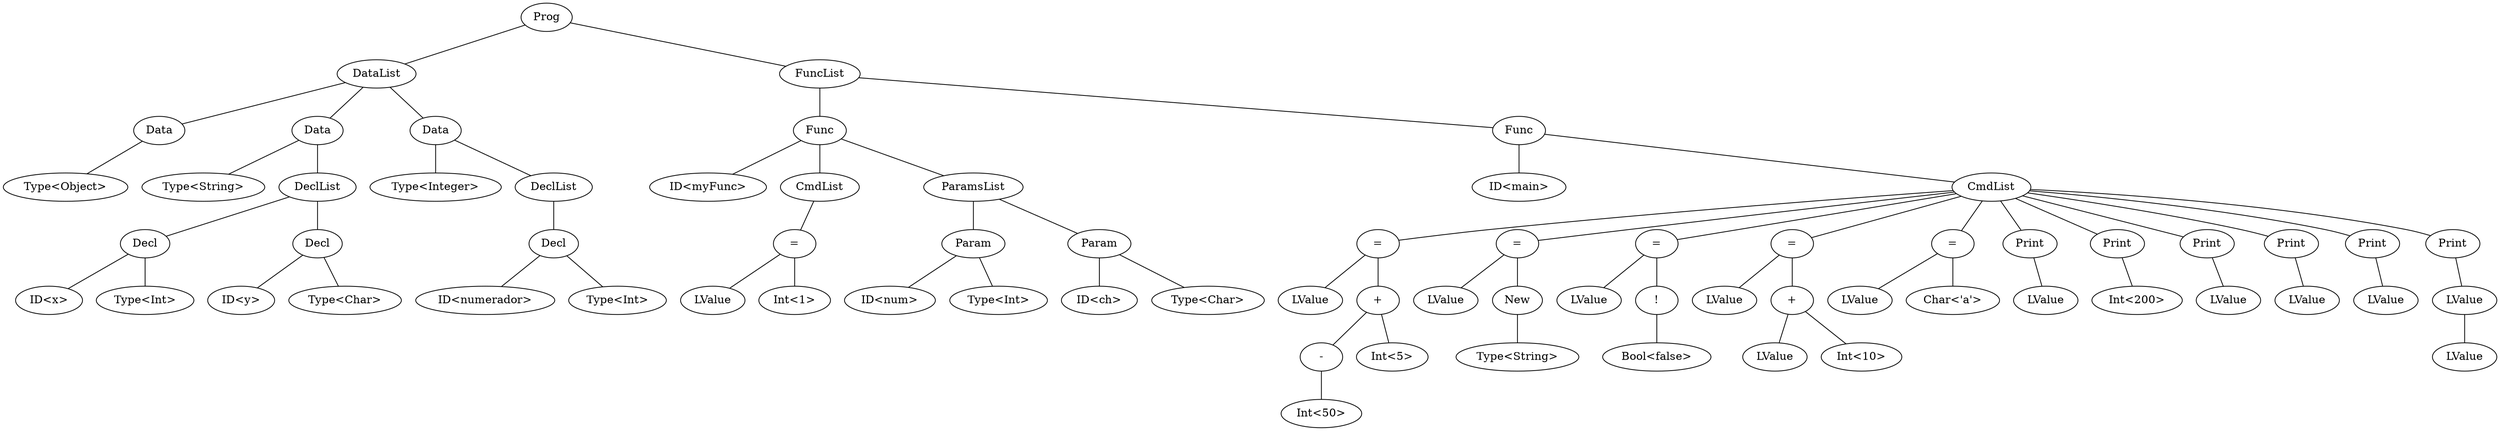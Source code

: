 graph program {
83 [label=Prog]
83--2
2 [label=DataList]
2--1
1 [label= "Data"]
1--0
0 [label="Type<Object>"]
2--12
12 [label= "Data"]
12--11
11 [label="Type<String>"]
12--7
7 [label=DeclList]
7--6
6 [label="Decl"]
6--5
5 [label="ID<x>"]
6--4
4 [label="Type<Int>"]
7--10
10 [label="Decl"]
10--9
9 [label="ID<y>"]
10--8
8 [label="Type<Char>"]
2--18
18 [label= "Data"]
18--17
17 [label="Type<Integer>"]
18--16
16 [label=DeclList]
16--15
15 [label="Decl"]
15--14
14 [label="ID<numerador>"]
15--13
13 [label="Type<Int>"]
83--33
33 [label=FuncList]
33--32
32 [label="Func"]
32--31
31 [label="ID<myFunc>"]
32--30
30 [label=CmdList]
30--29
29 [label= "="]
29--27
27 [label="LValue"]
29--28
28 [label="Int<1>"]
32--22
22 [label="ParamsList"]
22--21
21 [label="Param"]
21--20
20 [label="ID<num>"]
21--19
19 [label="Type<Int>"]
22--25
25 [label="Param"]
25--24
24 [label="ID<ch>"]
25--23
23 [label="Type<Char>"]
33--82
82 [label="Func"]
82--81
81 [label="ID<main>"]
82--41
41 [label=CmdList]
41--40
40 [label= "="]
40--35
35 [label="LValue"]
40--39
39 [label= "+"]
39--37
37 [label= "-"]
37--36
36 [label="Int<50>"]
39--38
38 [label="Int<5>"]
41--46
46 [label= "="]
46--43
43 [label="LValue"]
46--45
45 [label= "New"]
45--44
44 [label="Type<String>"]
41--51
51 [label= "="]
51--48
48 [label="LValue"]
51--50
50 [label= "!"]
50--49
49 [label="Bool<false>"]
41--58
58 [label= "="]
58--53
53 [label="LValue"]
58--57
57 [label= "+"]
57--55
55 [label="LValue"]
57--56
56 [label="Int<10>"]
41--62
62 [label= "="]
62--60
60 [label="LValue"]
62--61
61 [label="Char<'a'>"]
41--65
65 [label="Print"]
65--64
64 [label="LValue"]
41--67
67 [label="Print"]
67--66
66 [label="Int<200>"]
41--70
70 [label="Print"]
70--69
69 [label="LValue"]
41--73
73 [label="Print"]
73--72
72 [label="LValue"]
41--76
76 [label="Print"]
76--75
75 [label="LValue"]
41--80
80 [label="Print"]
80--79
79 [label="LValue"]
79--78
78 [label="LValue"]
}
